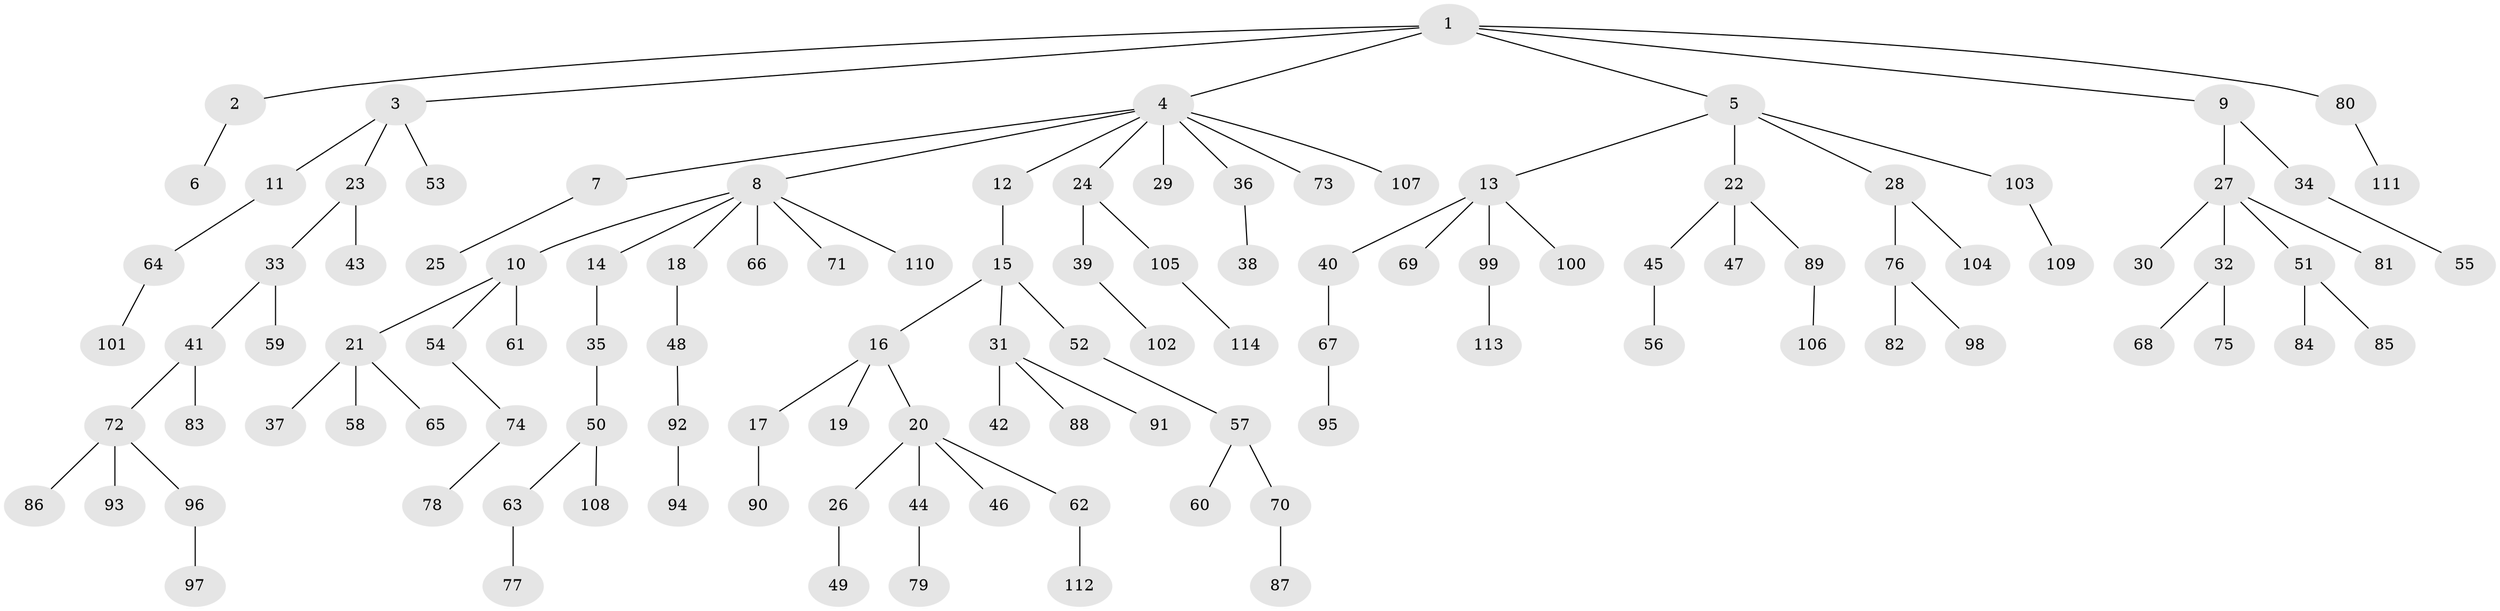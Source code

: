 // coarse degree distribution, {6: 0.028985507246376812, 5: 0.014492753623188406, 1: 0.5217391304347826, 3: 0.13043478260869565, 2: 0.2318840579710145, 4: 0.057971014492753624, 8: 0.014492753623188406}
// Generated by graph-tools (version 1.1) at 2025/37/03/04/25 23:37:21]
// undirected, 114 vertices, 113 edges
graph export_dot {
  node [color=gray90,style=filled];
  1;
  2;
  3;
  4;
  5;
  6;
  7;
  8;
  9;
  10;
  11;
  12;
  13;
  14;
  15;
  16;
  17;
  18;
  19;
  20;
  21;
  22;
  23;
  24;
  25;
  26;
  27;
  28;
  29;
  30;
  31;
  32;
  33;
  34;
  35;
  36;
  37;
  38;
  39;
  40;
  41;
  42;
  43;
  44;
  45;
  46;
  47;
  48;
  49;
  50;
  51;
  52;
  53;
  54;
  55;
  56;
  57;
  58;
  59;
  60;
  61;
  62;
  63;
  64;
  65;
  66;
  67;
  68;
  69;
  70;
  71;
  72;
  73;
  74;
  75;
  76;
  77;
  78;
  79;
  80;
  81;
  82;
  83;
  84;
  85;
  86;
  87;
  88;
  89;
  90;
  91;
  92;
  93;
  94;
  95;
  96;
  97;
  98;
  99;
  100;
  101;
  102;
  103;
  104;
  105;
  106;
  107;
  108;
  109;
  110;
  111;
  112;
  113;
  114;
  1 -- 2;
  1 -- 3;
  1 -- 4;
  1 -- 5;
  1 -- 9;
  1 -- 80;
  2 -- 6;
  3 -- 11;
  3 -- 23;
  3 -- 53;
  4 -- 7;
  4 -- 8;
  4 -- 12;
  4 -- 24;
  4 -- 29;
  4 -- 36;
  4 -- 73;
  4 -- 107;
  5 -- 13;
  5 -- 22;
  5 -- 28;
  5 -- 103;
  7 -- 25;
  8 -- 10;
  8 -- 14;
  8 -- 18;
  8 -- 66;
  8 -- 71;
  8 -- 110;
  9 -- 27;
  9 -- 34;
  10 -- 21;
  10 -- 54;
  10 -- 61;
  11 -- 64;
  12 -- 15;
  13 -- 40;
  13 -- 69;
  13 -- 99;
  13 -- 100;
  14 -- 35;
  15 -- 16;
  15 -- 31;
  15 -- 52;
  16 -- 17;
  16 -- 19;
  16 -- 20;
  17 -- 90;
  18 -- 48;
  20 -- 26;
  20 -- 44;
  20 -- 46;
  20 -- 62;
  21 -- 37;
  21 -- 58;
  21 -- 65;
  22 -- 45;
  22 -- 47;
  22 -- 89;
  23 -- 33;
  23 -- 43;
  24 -- 39;
  24 -- 105;
  26 -- 49;
  27 -- 30;
  27 -- 32;
  27 -- 51;
  27 -- 81;
  28 -- 76;
  28 -- 104;
  31 -- 42;
  31 -- 88;
  31 -- 91;
  32 -- 68;
  32 -- 75;
  33 -- 41;
  33 -- 59;
  34 -- 55;
  35 -- 50;
  36 -- 38;
  39 -- 102;
  40 -- 67;
  41 -- 72;
  41 -- 83;
  44 -- 79;
  45 -- 56;
  48 -- 92;
  50 -- 63;
  50 -- 108;
  51 -- 84;
  51 -- 85;
  52 -- 57;
  54 -- 74;
  57 -- 60;
  57 -- 70;
  62 -- 112;
  63 -- 77;
  64 -- 101;
  67 -- 95;
  70 -- 87;
  72 -- 86;
  72 -- 93;
  72 -- 96;
  74 -- 78;
  76 -- 82;
  76 -- 98;
  80 -- 111;
  89 -- 106;
  92 -- 94;
  96 -- 97;
  99 -- 113;
  103 -- 109;
  105 -- 114;
}
